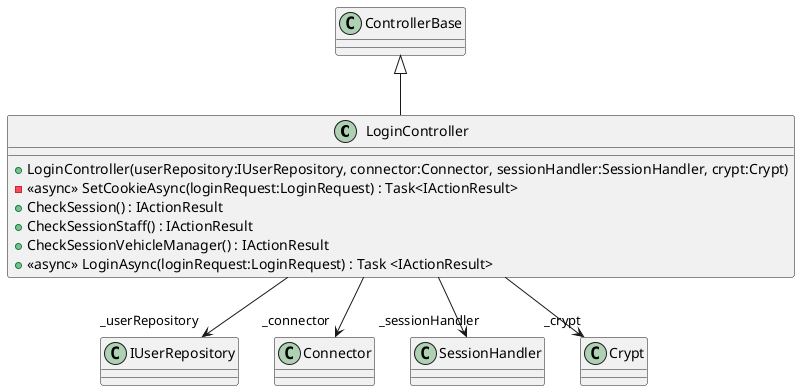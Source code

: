 @startuml
class LoginController {
    + LoginController(userRepository:IUserRepository, connector:Connector, sessionHandler:SessionHandler, crypt:Crypt)
    - <<async>> SetCookieAsync(loginRequest:LoginRequest) : Task<IActionResult>
    + CheckSession() : IActionResult
    + CheckSessionStaff() : IActionResult
    + CheckSessionVehicleManager() : IActionResult
    + <<async>> LoginAsync(loginRequest:LoginRequest) : Task <IActionResult>
}
ControllerBase <|-- LoginController
LoginController --> "_userRepository" IUserRepository
LoginController --> "_connector" Connector
LoginController --> "_sessionHandler" SessionHandler
LoginController --> "_crypt" Crypt
@enduml
